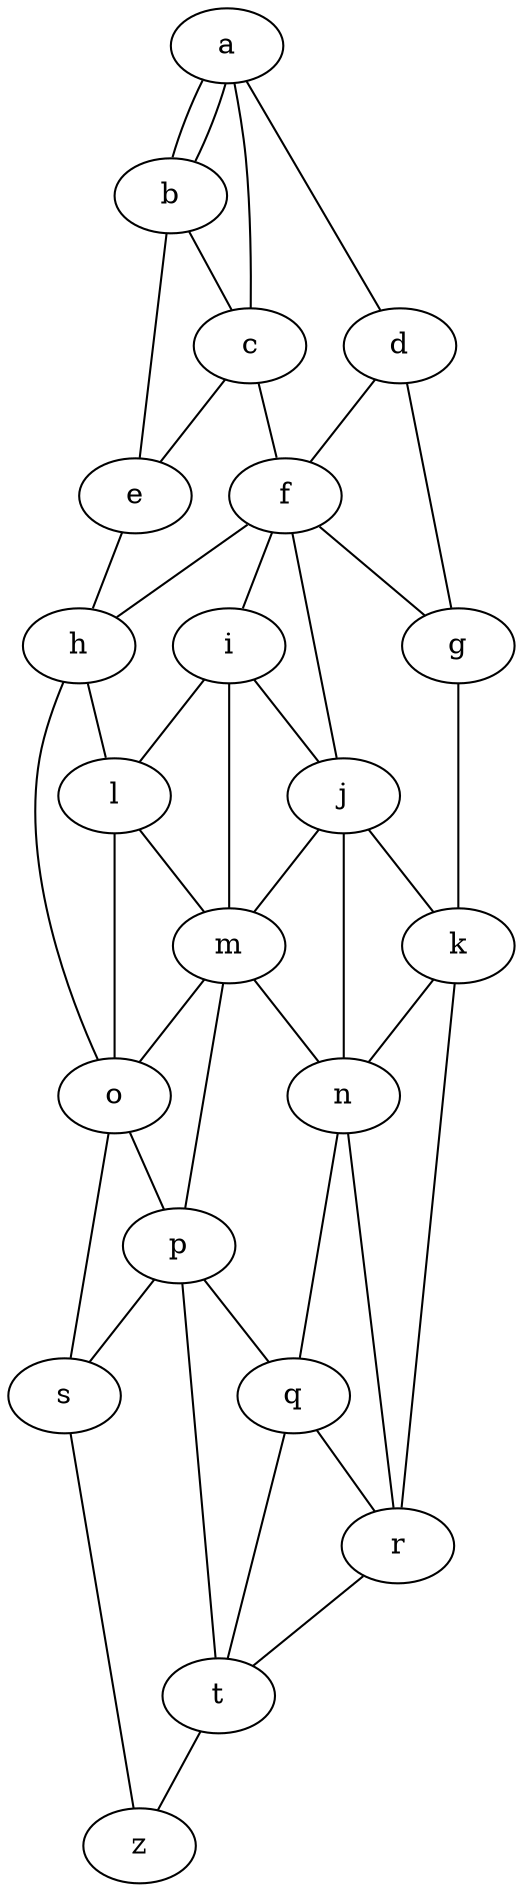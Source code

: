 graph {
		a -- { b c d };
		b -- { a c e };
		c -- { e f };
		d -- { f g };
		e -- h;
		f -- { h i j g };
		g -- k;
		h -- { o l };
		i -- { l m j };
		j -- { m n k };
		k -- { n r };
		l -- { o m };
		m -- { o p n };
		n -- { q r };
		o -- { s p };
		p -- { s t q };
		q -- { t r };
		r -- t;
		s -- z; 
		t -- z;
	}
